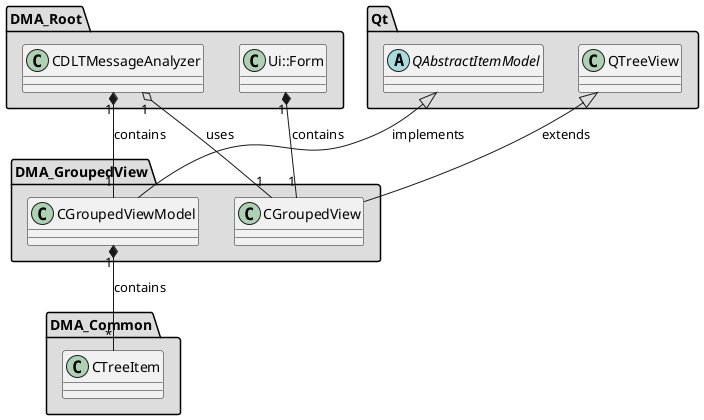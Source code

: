 
@startuml

skinparam wrapWidth 600
package "DMA_Common" #DDDDDD
{

class "CTreeItem"
{
}

}

package "DMA_GroupedView" #DDDDDD
{

class "CGroupedView"
{
}

class "CGroupedViewModel"
{
}

}

package "DMA_Root" #DDDDDD
{

class "CDLTMessageAnalyzer"
{
}

class "Ui::Form"
{
}

}

package "Qt" #DDDDDD
{

abstract class "QAbstractItemModel"
{
}

class "QTreeView"
{
}

}

'====================Inheritance section====================
QTreeView <|-- CGroupedView : extends
QAbstractItemModel <|-- CGroupedViewModel : implements

'====================Dependencies section====================
CGroupedViewModel "1" *-- "*" CTreeItem : contains
CDLTMessageAnalyzer "1" o-- "1" CGroupedView : uses
CDLTMessageAnalyzer "1" *-- "1" CGroupedViewModel : contains
Ui::Form "1" *-- "1" CGroupedView : contains

@enduml
